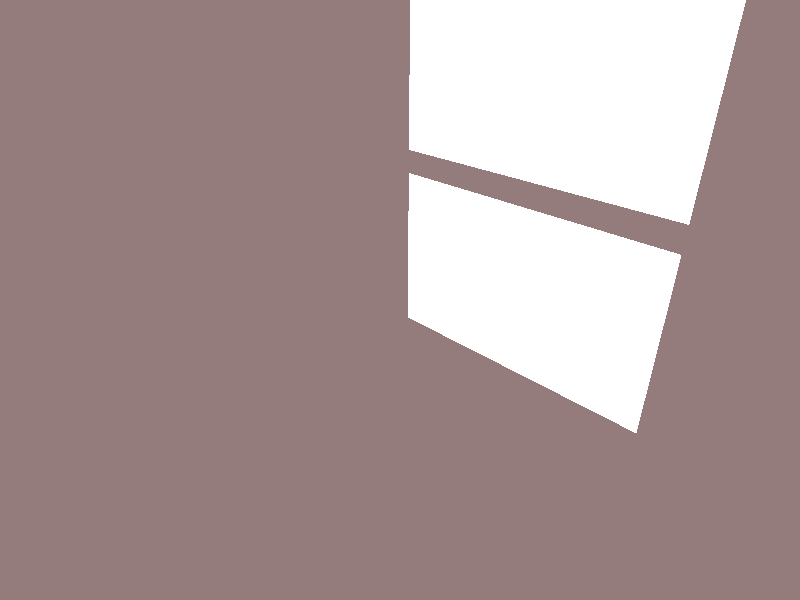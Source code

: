 //October 5, 2015

#include "textures.inc"

#declare feet = 12;

//Colors and Textures:
#declare White = texture {
	pigment {
		rgb <1,1,1>
	}
};
#declare WallColor = texture { //will be wood?
	pigment {
		rgb <.3,.2,.2>
	}
};
#declare WindowGlassColor = texture { //will be transparent and glass-like
	pigment {
		rgb <1,1,1>
	}
};


//Basic Walls:
#declare RoomLength = 30 * feet;
#declare HalfRoomLength = RoomLength/2;
#declare RoomWidth = 15 * feet;
#declare HalfRoomWidth = RoomWidth/2;
#declare RoomHeight = 15 * feet;
#declare HalfRoomHeight = RoomHeight/2;
#declare DoorWidth = .2 * RoomWidth;
#declare HalfDoorWidth = DoorWidth/2;
#declare DoorHeight = 8 * feet;
#declare LogRadius = RoomHeight/30;
#declare WallDepth = LogRadius * 2;
#declare NumberLogsOnWall = RoomHeight/WallDepth;
#declare TotalWindowLength = (2/3) * RoomLength;
#declare FlatCeilingLength = (1/3) * RoomLength;
#declare WindowRotation = <0,0,45>;
#declare TriangleWallHeight = RoomHeight/2;
#declare WindowFrameWidthLength = 8;
#declare WindowHypotenuse = (RoomWidth*sqrt(2))/2;
#declare WindowLength = ((TotalWindowLength-WindowFrameWidthLength)/3)-WindowFrameWidthLength;


//North Wall

#declare SingleLogNorthSouth = cylinder {
	<-HalfRoomWidth,0,0>
	<HalfRoomWidth,0,0>
	LogRadius
};
#declare Index = 0;
#declare BasicNorthWall = union {
	#while (Index < NumberLogsOnWall)
		object {
			SingleLogNorthSouth
			translate <RoomWidth/2,(RoomHeight/NumberLogsOnWall)*Index,RoomLength>
		}
		#declare Index = Index + 1;
		#end
};
#declare Index = 0;
#declare SolidWall = union {
	#while (Index < ((NumberLogsOnWall/2)+1))
		object {
			SingleLogNorthSouth
			translate <0,(RoomHeight/20)*Index,0>
		}
		#declare Index = Index + 1;
		#end
};
#declare Index = 0;
#declare DifferenceWall1 = box {
	<-HalfRoomWidth,-TriangleWallHeight/2,-LogRadius>
	<HalfRoomWidth,TriangleWallHeight/2,LogRadius>
	translate <0,-(TriangleWallHeight/2),0>
	rotate WindowRotation
};
#declare Index = 0;
#declare DifferenceWall2 = box {
	<-HalfRoomWidth,-TriangleWallHeight/2,-LogRadius>
	<HalfRoomWidth,TriangleWallHeight/2,LogRadius>
	translate <0,-(TriangleWallHeight/2),0>
	rotate -WindowRotation
};

#declare TriangleWallNorth = difference {
	object {
		SolidWall
		translate <RoomWidth/2,RoomHeight,RoomLength>
	}
	object {
		DifferenceWall1
		translate <-HalfRoomWidth/4,TriangleWallHeight+RoomHeight,RoomLength>
	}
	object {
		DifferenceWall2
		translate <RoomWidth+HalfRoomWidth/4,TriangleWallHeight+RoomHeight,RoomLength>
	}
};
#declare NorthWall = union {
	object {
		BasicNorthWall
	}
	object {
		TriangleWallNorth
	}
	texture {WallColor}
};

//Middle Triangle Wall:

#declare TriangleWallMiddle = difference {
	object {
		SolidWall
		translate <RoomWidth/2,RoomHeight,FlatCeilingLength>
	}
	object {
		DifferenceWall1
		translate <-HalfRoomWidth/4,TriangleWallHeight+RoomHeight,FlatCeilingLength>
	}
	object {
		DifferenceWall2
		translate <RoomWidth+HalfRoomWidth/4,TriangleWallHeight+RoomHeight,FlatCeilingLength>
	}
	texture {WallColor}
};

//South Wall

#declare Index = 0;
#declare SouthWall = union {
	#while (Index < NumberLogsOnWall)
		object {
			SingleLogNorthSouth
			translate <RoomWidth/2,(RoomHeight/NumberLogsOnWall)*Index,0>
		}
		#declare Index = Index + 1;
		#end
	texture {WallColor}
};

//East Wall

#declare SingleLogEastWest = cylinder {
	<0,0,-HalfRoomLength>
	<0,0,HalfRoomLength>
	LogRadius
};
#declare Index = 0;
#declare EastWall = union {
	#while (Index < NumberLogsOnWall)
		object {
			SingleLogEastWest
			translate <RoomWidth,(RoomHeight/NumberLogsOnWall)*Index,RoomLength/2>
		}
		#declare Index = Index + 1;
		#end
	texture {WallColor}
};

//West Wall

#declare SingleLogEastWest = cylinder {
	<0,0,-HalfRoomLength>
	<0,0,HalfRoomLength>
	LogRadius
};
#declare Index = 0;
#declare WestWall = union {
	#while (Index < NumberLogsOnWall)
		object {
			SingleLogEastWest
			translate <0,(RoomHeight/NumberLogsOnWall)*Index,RoomLength/2>
		}
		#declare Index = Index + 1;
		#end
		texture {WallColor}
};

//Floor

#declare Floor = box {
	<-HalfRoomWidth,-LogRadius,-HalfRoomLength>
	<HalfRoomWidth,LogRadius,HalfRoomLength>
	translate <HalfRoomWidth,0,HalfRoomLength>
	texture {WallColor}
};


//Windows
#declare WindowRotation = <0,0,45>;
#declare WindowFrameWidthLength = 8;
#declare WindowHypotenuse = (RoomWidth*sqrt(2))/2;
#declare WindowLength = ((TotalWindowLength-WindowFrameWidthLength)/3)-WindowFrameWidthLength;
#declare WindowBox = box {
	<-(WindowHypotenuse/2),-(WallDepth/2),-(TotalWindowLength/2)>
	<WindowHypotenuse/2,WallDepth/2,(TotalWindowLength/2)>
};
#declare WindowCutout = box {
	<-(WindowHypotenuse/2)+WindowFrameWidthLength,-WallDepth,-(WindowLength/2)>
	<WindowHypotenuse/2-WindowFrameWidthLength,WallDepth,WindowLength/2>
};
#declare Windows = difference {
	object {
		WindowBox
		rotate WindowRotation
	}
	object {
		WindowCutout
		rotate WindowRotation
		translate <0,0,-(TotalWindowLength/2)+(WindowLength/2)+WindowFrameWidthLength>
	}
	object {
		WindowCutout
		rotate WindowRotation
		translate <0,0,-(TotalWindowLength/2)+(WindowLength/2)+(WindowFrameWidthLength*2)+WindowLength>
	}
	object {
		WindowCutout
		rotate WindowRotation
		translate <0,0,-(TotalWindowLength/2)+(WindowLength/2)+(WindowFrameWidthLength*3)+(WindowLength*2)>
	}
	texture {WallColor}
};
#declare WindowsAndGlass = union {
	object {
		Windows
	}
		object {
		WindowCutout
		scale <0,.25,0>
		rotate WindowRotation
		translate <0,0,-(TotalWindowLength/2)+(WindowLength/2)+WindowFrameWidthLength>
		texture {WindowGlassColor}
	}
	object {
		WindowCutout
		scale <0,.25,0>
		rotate WindowRotation
		translate <0,0,-(TotalWindowLength/2)+(WindowLength/2)+(WindowFrameWidthLength*2)+WindowLength>
		texture {WindowGlassColor}
	}
	object {
		WindowCutout
		scale <0,.25,0>
		rotate WindowRotation
		translate <0,0,-(TotalWindowLength/2)+(WindowLength/2)+(WindowFrameWidthLength*3)+(WindowLength*2)>
		texture {WindowGlassColor}
	}
	translate <(RoomWidth/4),RoomHeight+(RoomWidth/4)-LogRadius,(TotalWindowLength/2)+FlatCeilingLength>
};

//Ceiling

#declare FlatCeiling = box {
	<-HalfRoomWidth,-LogRadius,-FlatCeilingLength/2>
	<HalfRoomWidth,LogRadius,FlatCeilingLength/2>
	translate <HalfRoomWidth,RoomHeight,FlatCeilingLength/2>
	texture {WallColor}
};

#declare AngledCeiling = box {
	<-(WindowHypotenuse/2),-LogRadius,-(TotalWindowLength/2)>
	<WindowHypotenuse/2,LogRadius,(TotalWindowLength/2)>
	rotate -(WindowRotation)
	translate <(RoomWidth/4)*3,RoomHeight+(RoomWidth/4)-LogRadius,(TotalWindowLength/2)+FlatCeilingLength>
	texture {WallColor}
};

//Total Room:
#declare Room = union { 
	object {
		NorthWall
	}
	object {
		SouthWall
	}
	object {
		TriangleWallMiddle
	}
	object {
		EastWall
	}
	object {
		WestWall
	}
	object {
		Floor
	}
	object {
		WindowsAndGlass
	}
	object {
		FlatCeiling
	}
	object {
		AngledCeiling
	}
};	

//Setup:
#declare InsideLookingUp = <RoomWidth/2,20,RoomLength/4*3>;
#declare MiddleInside = <RoomWidth/2,RoomHeight,.5*RoomLength>;
#declare CamOutside = <-2*RoomWidth, RoomHeight/2,.5*RoomLength>;
#declare BackOfRoom = <.5*RoomWidth,RoomHeight,RoomLength-20>;

light_source {
	<HalfRoomWidth,HalfRoomHeight,HalfRoomLength>
	rgb <1,1,1>
}
background {
	rgb <0,1,1>
}
camera {
	location InsideLookingUp
	look_at MiddleInside
}
light_source {
	CamOutside
	rgb <1,1,1>
}
object {
	Room
}

/*
Next Goals:
	Make Log Cabin Walls (cylinders with wood texture)
	Make Transparent Glass for Windows
	Do Sunlight and Skylights and BounceLights
	Add in Fireplace and raised floor
	Look at atmospheric effects
	
*/










